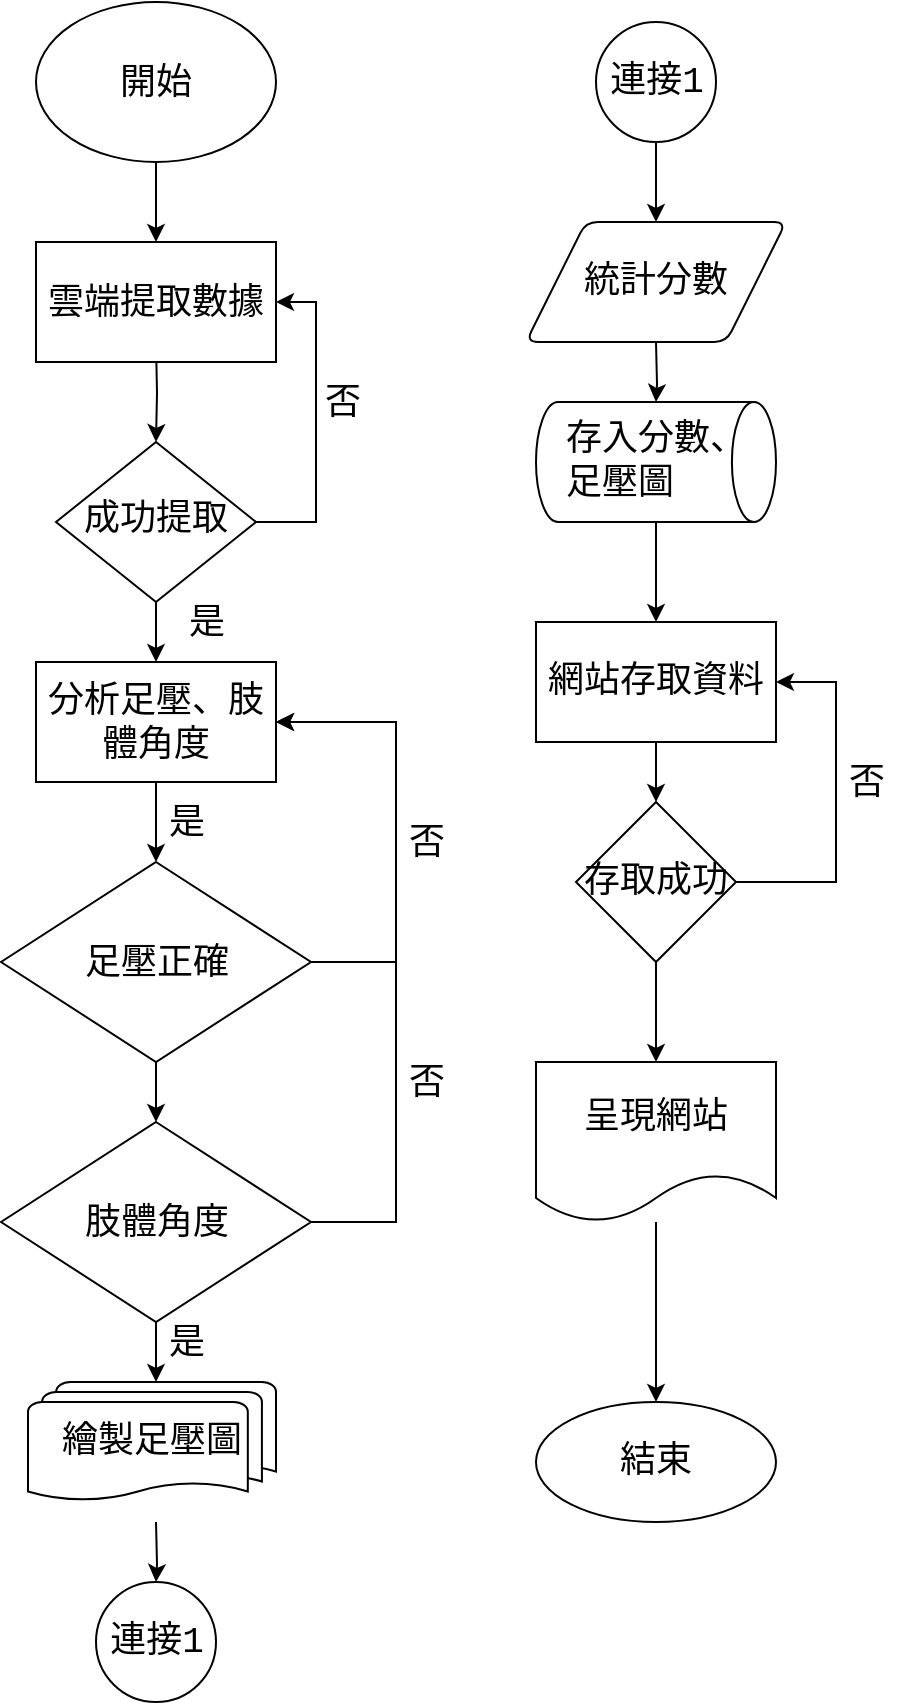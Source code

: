 <mxfile version="18.1.2" type="github">
  <diagram id="C5RBs43oDa-KdzZeNtuy" name="Page-1">
    <mxGraphModel dx="1422" dy="762" grid="1" gridSize="10" guides="1" tooltips="1" connect="1" arrows="1" fold="1" page="1" pageScale="1" pageWidth="827" pageHeight="1169" math="0" shadow="0">
      <root>
        <mxCell id="WIyWlLk6GJQsqaUBKTNV-0" />
        <mxCell id="WIyWlLk6GJQsqaUBKTNV-1" parent="WIyWlLk6GJQsqaUBKTNV-0" />
        <mxCell id="DzdL4CI5yvtqsGjWjAdh-9" value="" style="edgeStyle=orthogonalEdgeStyle;rounded=0;orthogonalLoop=1;jettySize=auto;html=1;fontSize=18;" parent="WIyWlLk6GJQsqaUBKTNV-1" target="WIyWlLk6GJQsqaUBKTNV-6" edge="1">
          <mxGeometry relative="1" as="geometry">
            <mxPoint x="230" y="300" as="sourcePoint" />
          </mxGeometry>
        </mxCell>
        <mxCell id="DzdL4CI5yvtqsGjWjAdh-8" value="" style="edgeStyle=orthogonalEdgeStyle;rounded=0;orthogonalLoop=1;jettySize=auto;html=1;fontSize=18;" parent="WIyWlLk6GJQsqaUBKTNV-1" source="WIyWlLk6GJQsqaUBKTNV-6" target="DzdL4CI5yvtqsGjWjAdh-6" edge="1">
          <mxGeometry relative="1" as="geometry" />
        </mxCell>
        <mxCell id="DzdL4CI5yvtqsGjWjAdh-15" style="edgeStyle=orthogonalEdgeStyle;rounded=0;orthogonalLoop=1;jettySize=auto;html=1;entryX=1;entryY=0.5;entryDx=0;entryDy=0;fontSize=18;" parent="WIyWlLk6GJQsqaUBKTNV-1" source="WIyWlLk6GJQsqaUBKTNV-6" edge="1">
          <mxGeometry relative="1" as="geometry">
            <mxPoint x="290" y="280" as="targetPoint" />
            <Array as="points">
              <mxPoint x="310" y="390" />
              <mxPoint x="310" y="280" />
            </Array>
          </mxGeometry>
        </mxCell>
        <mxCell id="WIyWlLk6GJQsqaUBKTNV-6" value="成功提取" style="rhombus;whiteSpace=wrap;html=1;shadow=0;fontFamily=Helvetica;fontSize=18;align=center;strokeWidth=1;spacing=6;spacingTop=-4;" parent="WIyWlLk6GJQsqaUBKTNV-1" vertex="1">
          <mxGeometry x="180" y="350" width="100" height="80" as="geometry" />
        </mxCell>
        <mxCell id="DzdL4CI5yvtqsGjWjAdh-40" value="" style="edgeStyle=orthogonalEdgeStyle;rounded=0;orthogonalLoop=1;jettySize=auto;html=1;fontFamily=Courier New;fontSize=18;" parent="WIyWlLk6GJQsqaUBKTNV-1" source="DzdL4CI5yvtqsGjWjAdh-2" target="DzdL4CI5yvtqsGjWjAdh-39" edge="1">
          <mxGeometry relative="1" as="geometry" />
        </mxCell>
        <mxCell id="DzdL4CI5yvtqsGjWjAdh-2" value="" style="ellipse;whiteSpace=wrap;html=1;shadow=0;fontSize=18;" parent="WIyWlLk6GJQsqaUBKTNV-1" vertex="1">
          <mxGeometry x="170" y="130" width="120" height="80" as="geometry" />
        </mxCell>
        <mxCell id="DzdL4CI5yvtqsGjWjAdh-3" value="開始" style="text;html=1;strokeColor=none;fillColor=none;align=center;verticalAlign=middle;whiteSpace=wrap;rounded=0;shadow=0;fontSize=18;" parent="WIyWlLk6GJQsqaUBKTNV-1" vertex="1">
          <mxGeometry x="200" y="155" width="60" height="30" as="geometry" />
        </mxCell>
        <mxCell id="DzdL4CI5yvtqsGjWjAdh-11" value="" style="edgeStyle=orthogonalEdgeStyle;rounded=0;orthogonalLoop=1;jettySize=auto;html=1;fontSize=18;" parent="WIyWlLk6GJQsqaUBKTNV-1" source="DzdL4CI5yvtqsGjWjAdh-6" target="DzdL4CI5yvtqsGjWjAdh-10" edge="1">
          <mxGeometry relative="1" as="geometry" />
        </mxCell>
        <mxCell id="DzdL4CI5yvtqsGjWjAdh-6" value="分析足壓、&lt;span style=&quot;text-align: right; font-size: 18px;&quot;&gt;肢體角度&lt;/span&gt;" style="rounded=0;whiteSpace=wrap;html=1;shadow=0;fontSize=18;" parent="WIyWlLk6GJQsqaUBKTNV-1" vertex="1">
          <mxGeometry x="170" y="460" width="120" height="60" as="geometry" />
        </mxCell>
        <mxCell id="DzdL4CI5yvtqsGjWjAdh-13" style="edgeStyle=orthogonalEdgeStyle;rounded=0;orthogonalLoop=1;jettySize=auto;html=1;entryX=1;entryY=0.5;entryDx=0;entryDy=0;fontSize=18;" parent="WIyWlLk6GJQsqaUBKTNV-1" source="DzdL4CI5yvtqsGjWjAdh-10" target="DzdL4CI5yvtqsGjWjAdh-6" edge="1">
          <mxGeometry relative="1" as="geometry">
            <Array as="points">
              <mxPoint x="350" y="610" />
              <mxPoint x="350" y="490" />
            </Array>
          </mxGeometry>
        </mxCell>
        <mxCell id="DzdL4CI5yvtqsGjWjAdh-23" value="" style="edgeStyle=orthogonalEdgeStyle;rounded=0;orthogonalLoop=1;jettySize=auto;html=1;fontSize=18;" parent="WIyWlLk6GJQsqaUBKTNV-1" source="DzdL4CI5yvtqsGjWjAdh-10" target="DzdL4CI5yvtqsGjWjAdh-22" edge="1">
          <mxGeometry relative="1" as="geometry" />
        </mxCell>
        <mxCell id="DzdL4CI5yvtqsGjWjAdh-10" value="足壓正確" style="rhombus;whiteSpace=wrap;html=1;rounded=0;shadow=0;fontSize=18;" parent="WIyWlLk6GJQsqaUBKTNV-1" vertex="1">
          <mxGeometry x="152.5" y="560" width="155" height="100" as="geometry" />
        </mxCell>
        <mxCell id="DzdL4CI5yvtqsGjWjAdh-16" value="否" style="text;html=1;align=center;verticalAlign=middle;resizable=0;points=[];autosize=1;strokeColor=none;fillColor=none;fontSize=18;" parent="WIyWlLk6GJQsqaUBKTNV-1" vertex="1">
          <mxGeometry x="307.5" y="315" width="30" height="30" as="geometry" />
        </mxCell>
        <mxCell id="DzdL4CI5yvtqsGjWjAdh-18" value="是" style="text;html=1;align=center;verticalAlign=middle;resizable=0;points=[];autosize=1;strokeColor=none;fillColor=none;fontSize=18;" parent="WIyWlLk6GJQsqaUBKTNV-1" vertex="1">
          <mxGeometry x="240" y="425" width="30" height="30" as="geometry" />
        </mxCell>
        <mxCell id="DzdL4CI5yvtqsGjWjAdh-19" value="否" style="text;html=1;align=center;verticalAlign=middle;resizable=0;points=[];autosize=1;strokeColor=none;fillColor=none;fontSize=18;" parent="WIyWlLk6GJQsqaUBKTNV-1" vertex="1">
          <mxGeometry x="350" y="535" width="30" height="30" as="geometry" />
        </mxCell>
        <mxCell id="DzdL4CI5yvtqsGjWjAdh-21" value="是" style="text;html=1;align=center;verticalAlign=middle;resizable=0;points=[];autosize=1;strokeColor=none;fillColor=none;fontSize=18;" parent="WIyWlLk6GJQsqaUBKTNV-1" vertex="1">
          <mxGeometry x="230" y="525" width="30" height="30" as="geometry" />
        </mxCell>
        <mxCell id="DzdL4CI5yvtqsGjWjAdh-24" style="edgeStyle=orthogonalEdgeStyle;rounded=0;orthogonalLoop=1;jettySize=auto;html=1;fontSize=18;" parent="WIyWlLk6GJQsqaUBKTNV-1" source="DzdL4CI5yvtqsGjWjAdh-22" edge="1">
          <mxGeometry relative="1" as="geometry">
            <mxPoint x="290" y="490" as="targetPoint" />
            <Array as="points">
              <mxPoint x="350" y="740" />
              <mxPoint x="350" y="490" />
            </Array>
          </mxGeometry>
        </mxCell>
        <mxCell id="DzdL4CI5yvtqsGjWjAdh-29" value="" style="edgeStyle=orthogonalEdgeStyle;rounded=0;orthogonalLoop=1;jettySize=auto;html=1;entryX=0.5;entryY=0;entryDx=0;entryDy=0;entryPerimeter=0;fontSize=18;" parent="WIyWlLk6GJQsqaUBKTNV-1" source="DzdL4CI5yvtqsGjWjAdh-22" edge="1">
          <mxGeometry relative="1" as="geometry">
            <mxPoint x="230" y="820" as="targetPoint" />
          </mxGeometry>
        </mxCell>
        <mxCell id="DzdL4CI5yvtqsGjWjAdh-22" value="肢體角度" style="rhombus;whiteSpace=wrap;html=1;rounded=0;shadow=0;fontSize=18;" parent="WIyWlLk6GJQsqaUBKTNV-1" vertex="1">
          <mxGeometry x="152.5" y="690" width="155" height="100" as="geometry" />
        </mxCell>
        <mxCell id="DzdL4CI5yvtqsGjWjAdh-33" value="" style="edgeStyle=orthogonalEdgeStyle;rounded=0;orthogonalLoop=1;jettySize=auto;html=1;fontFamily=Courier New;fontSize=18;" parent="WIyWlLk6GJQsqaUBKTNV-1" target="DzdL4CI5yvtqsGjWjAdh-32" edge="1">
          <mxGeometry relative="1" as="geometry">
            <mxPoint x="230.0" y="890" as="sourcePoint" />
          </mxGeometry>
        </mxCell>
        <mxCell id="DzdL4CI5yvtqsGjWjAdh-32" value="" style="verticalLabelPosition=bottom;verticalAlign=top;html=1;shape=mxgraph.flowchart.on-page_reference;shadow=0;fontFamily=Courier New;fontSize=18;strokeWidth=1;" parent="WIyWlLk6GJQsqaUBKTNV-1" vertex="1">
          <mxGeometry x="200" y="920" width="60" height="60" as="geometry" />
        </mxCell>
        <mxCell id="DzdL4CI5yvtqsGjWjAdh-34" value="連接1" style="text;html=1;align=center;verticalAlign=middle;resizable=0;points=[];autosize=1;strokeColor=none;fillColor=none;fontSize=18;fontFamily=Courier New;" parent="WIyWlLk6GJQsqaUBKTNV-1" vertex="1">
          <mxGeometry x="200" y="935" width="60" height="30" as="geometry" />
        </mxCell>
        <mxCell id="DzdL4CI5yvtqsGjWjAdh-38" value="" style="edgeStyle=orthogonalEdgeStyle;rounded=0;orthogonalLoop=1;jettySize=auto;html=1;fontFamily=Courier New;fontSize=18;" parent="WIyWlLk6GJQsqaUBKTNV-1" source="DzdL4CI5yvtqsGjWjAdh-35" edge="1">
          <mxGeometry relative="1" as="geometry">
            <mxPoint x="480.0" y="240" as="targetPoint" />
          </mxGeometry>
        </mxCell>
        <mxCell id="DzdL4CI5yvtqsGjWjAdh-35" value="" style="verticalLabelPosition=bottom;verticalAlign=top;html=1;shape=mxgraph.flowchart.on-page_reference;shadow=0;fontFamily=Courier New;fontSize=18;strokeWidth=1;" parent="WIyWlLk6GJQsqaUBKTNV-1" vertex="1">
          <mxGeometry x="450" y="140" width="60" height="60" as="geometry" />
        </mxCell>
        <mxCell id="DzdL4CI5yvtqsGjWjAdh-36" value="連接1" style="text;html=1;align=center;verticalAlign=middle;resizable=0;points=[];autosize=1;strokeColor=none;fillColor=none;fontSize=18;fontFamily=Courier New;" parent="WIyWlLk6GJQsqaUBKTNV-1" vertex="1">
          <mxGeometry x="450" y="155" width="60" height="30" as="geometry" />
        </mxCell>
        <mxCell id="DzdL4CI5yvtqsGjWjAdh-43" value="" style="edgeStyle=orthogonalEdgeStyle;rounded=0;orthogonalLoop=1;jettySize=auto;html=1;fontFamily=Courier New;fontSize=18;" parent="WIyWlLk6GJQsqaUBKTNV-1" target="DzdL4CI5yvtqsGjWjAdh-42" edge="1">
          <mxGeometry relative="1" as="geometry">
            <mxPoint x="480.0" y="300" as="sourcePoint" />
          </mxGeometry>
        </mxCell>
        <mxCell id="DzdL4CI5yvtqsGjWjAdh-39" value="&lt;span style=&quot;font-size: 18px;&quot;&gt;雲端提取數據&lt;/span&gt;" style="whiteSpace=wrap;html=1;shadow=0;fontSize=18;" parent="WIyWlLk6GJQsqaUBKTNV-1" vertex="1">
          <mxGeometry x="170" y="250" width="120" height="60" as="geometry" />
        </mxCell>
        <mxCell id="DzdL4CI5yvtqsGjWjAdh-41" value="&lt;span style=&quot;font-family: helvetica; font-size: 18px;&quot;&gt;繪製足壓圖&lt;/span&gt;" style="strokeWidth=1;html=1;shape=mxgraph.flowchart.multi-document;whiteSpace=wrap;shadow=0;fontFamily=Courier New;fontSize=18;align=center;labelPosition=center;verticalLabelPosition=middle;verticalAlign=middle;" parent="WIyWlLk6GJQsqaUBKTNV-1" vertex="1">
          <mxGeometry x="166" y="820" width="124" height="60" as="geometry" />
        </mxCell>
        <mxCell id="DzdL4CI5yvtqsGjWjAdh-46" value="" style="edgeStyle=orthogonalEdgeStyle;rounded=0;orthogonalLoop=1;jettySize=auto;html=1;fontFamily=Courier New;fontSize=18;" parent="WIyWlLk6GJQsqaUBKTNV-1" source="DzdL4CI5yvtqsGjWjAdh-42" target="DzdL4CI5yvtqsGjWjAdh-45" edge="1">
          <mxGeometry relative="1" as="geometry" />
        </mxCell>
        <mxCell id="DzdL4CI5yvtqsGjWjAdh-42" value="存入分數、&lt;br style=&quot;font-size: 18px;&quot;&gt;&lt;div style=&quot;text-align: left; font-size: 18px;&quot;&gt;&lt;span style=&quot;font-size: 18px;&quot;&gt;足壓圖&lt;/span&gt;&lt;/div&gt;" style="strokeWidth=1;html=1;shape=mxgraph.flowchart.direct_data;whiteSpace=wrap;shadow=0;fontFamily=Courier New;fontSize=18;" parent="WIyWlLk6GJQsqaUBKTNV-1" vertex="1">
          <mxGeometry x="420" y="330" width="120" height="60" as="geometry" />
        </mxCell>
        <mxCell id="DzdL4CI5yvtqsGjWjAdh-44" value="統計分數" style="shape=parallelogram;html=1;strokeWidth=1;perimeter=parallelogramPerimeter;whiteSpace=wrap;rounded=1;arcSize=12;size=0.23;shadow=0;fontFamily=Courier New;fontSize=18;" parent="WIyWlLk6GJQsqaUBKTNV-1" vertex="1">
          <mxGeometry x="415" y="240" width="130" height="60" as="geometry" />
        </mxCell>
        <mxCell id="DzdL4CI5yvtqsGjWjAdh-49" value="" style="edgeStyle=orthogonalEdgeStyle;rounded=0;orthogonalLoop=1;jettySize=auto;html=1;fontFamily=Courier New;fontSize=18;" parent="WIyWlLk6GJQsqaUBKTNV-1" source="DzdL4CI5yvtqsGjWjAdh-45" target="DzdL4CI5yvtqsGjWjAdh-48" edge="1">
          <mxGeometry relative="1" as="geometry" />
        </mxCell>
        <mxCell id="DzdL4CI5yvtqsGjWjAdh-45" value="網站存取資料" style="whiteSpace=wrap;html=1;fontSize=18;fontFamily=Courier New;strokeWidth=1;shadow=0;" parent="WIyWlLk6GJQsqaUBKTNV-1" vertex="1">
          <mxGeometry x="420" y="440" width="120" height="60" as="geometry" />
        </mxCell>
        <mxCell id="DzdL4CI5yvtqsGjWjAdh-50" style="edgeStyle=orthogonalEdgeStyle;rounded=0;orthogonalLoop=1;jettySize=auto;html=1;exitX=1;exitY=0.5;exitDx=0;exitDy=0;entryX=1;entryY=0.5;entryDx=0;entryDy=0;fontFamily=Courier New;fontSize=18;" parent="WIyWlLk6GJQsqaUBKTNV-1" source="DzdL4CI5yvtqsGjWjAdh-48" target="DzdL4CI5yvtqsGjWjAdh-45" edge="1">
          <mxGeometry relative="1" as="geometry">
            <Array as="points">
              <mxPoint x="570" y="570" />
              <mxPoint x="570" y="470" />
            </Array>
          </mxGeometry>
        </mxCell>
        <mxCell id="DzdL4CI5yvtqsGjWjAdh-55" value="" style="edgeStyle=orthogonalEdgeStyle;rounded=0;orthogonalLoop=1;jettySize=auto;html=1;fontFamily=Courier New;fontSize=18;" parent="WIyWlLk6GJQsqaUBKTNV-1" source="DzdL4CI5yvtqsGjWjAdh-48" target="DzdL4CI5yvtqsGjWjAdh-54" edge="1">
          <mxGeometry relative="1" as="geometry" />
        </mxCell>
        <mxCell id="DzdL4CI5yvtqsGjWjAdh-48" value="存取成功" style="rhombus;whiteSpace=wrap;html=1;fontSize=18;fontFamily=Courier New;strokeWidth=1;shadow=0;" parent="WIyWlLk6GJQsqaUBKTNV-1" vertex="1">
          <mxGeometry x="440" y="530" width="80" height="80" as="geometry" />
        </mxCell>
        <mxCell id="DzdL4CI5yvtqsGjWjAdh-51" value="否" style="text;html=1;align=center;verticalAlign=middle;resizable=0;points=[];autosize=1;strokeColor=none;fillColor=none;fontSize=18;" parent="WIyWlLk6GJQsqaUBKTNV-1" vertex="1">
          <mxGeometry x="570" y="505" width="30" height="30" as="geometry" />
        </mxCell>
        <mxCell id="DzdL4CI5yvtqsGjWjAdh-52" value="否" style="text;html=1;align=center;verticalAlign=middle;resizable=0;points=[];autosize=1;strokeColor=none;fillColor=none;fontSize=18;" parent="WIyWlLk6GJQsqaUBKTNV-1" vertex="1">
          <mxGeometry x="350" y="655" width="30" height="30" as="geometry" />
        </mxCell>
        <mxCell id="DzdL4CI5yvtqsGjWjAdh-53" value="是" style="text;html=1;align=center;verticalAlign=middle;resizable=0;points=[];autosize=1;strokeColor=none;fillColor=none;fontSize=18;" parent="WIyWlLk6GJQsqaUBKTNV-1" vertex="1">
          <mxGeometry x="230" y="785" width="30" height="30" as="geometry" />
        </mxCell>
        <mxCell id="DzdL4CI5yvtqsGjWjAdh-59" value="" style="edgeStyle=orthogonalEdgeStyle;rounded=0;orthogonalLoop=1;jettySize=auto;html=1;fontFamily=Courier New;fontSize=18;" parent="WIyWlLk6GJQsqaUBKTNV-1" source="DzdL4CI5yvtqsGjWjAdh-54" target="DzdL4CI5yvtqsGjWjAdh-58" edge="1">
          <mxGeometry relative="1" as="geometry" />
        </mxCell>
        <mxCell id="DzdL4CI5yvtqsGjWjAdh-54" value="呈現網站" style="shape=document;whiteSpace=wrap;html=1;boundedLbl=1;fontSize=18;fontFamily=Courier New;strokeWidth=1;shadow=0;" parent="WIyWlLk6GJQsqaUBKTNV-1" vertex="1">
          <mxGeometry x="420" y="660" width="120" height="80" as="geometry" />
        </mxCell>
        <mxCell id="DzdL4CI5yvtqsGjWjAdh-58" value="結束" style="ellipse;whiteSpace=wrap;html=1;fontSize=18;fontFamily=Courier New;strokeWidth=1;shadow=0;" parent="WIyWlLk6GJQsqaUBKTNV-1" vertex="1">
          <mxGeometry x="420" y="830" width="120" height="60" as="geometry" />
        </mxCell>
      </root>
    </mxGraphModel>
  </diagram>
</mxfile>
